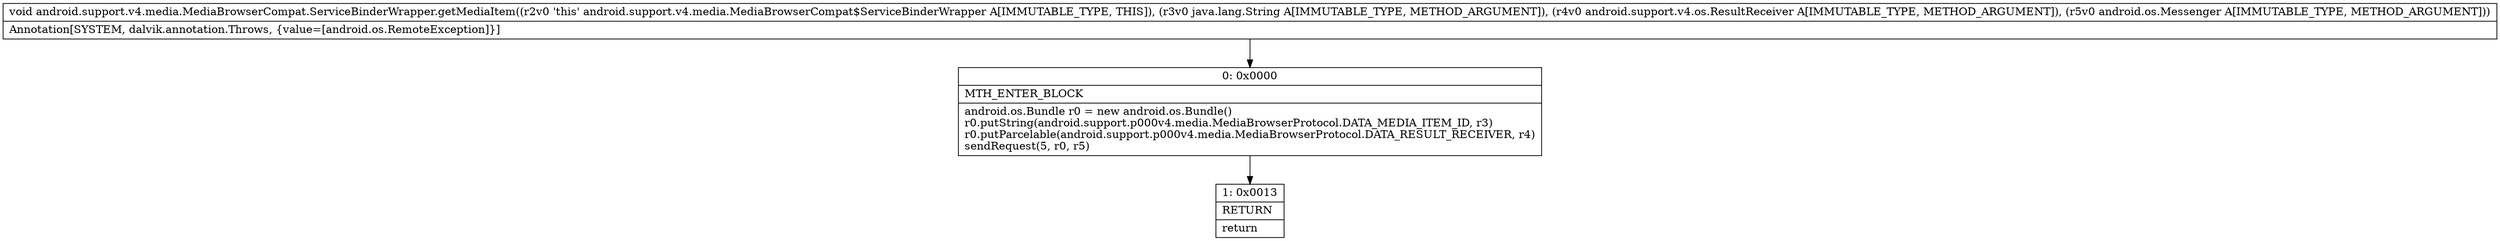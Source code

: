 digraph "CFG forandroid.support.v4.media.MediaBrowserCompat.ServiceBinderWrapper.getMediaItem(Ljava\/lang\/String;Landroid\/support\/v4\/os\/ResultReceiver;Landroid\/os\/Messenger;)V" {
Node_0 [shape=record,label="{0\:\ 0x0000|MTH_ENTER_BLOCK\l|android.os.Bundle r0 = new android.os.Bundle()\lr0.putString(android.support.p000v4.media.MediaBrowserProtocol.DATA_MEDIA_ITEM_ID, r3)\lr0.putParcelable(android.support.p000v4.media.MediaBrowserProtocol.DATA_RESULT_RECEIVER, r4)\lsendRequest(5, r0, r5)\l}"];
Node_1 [shape=record,label="{1\:\ 0x0013|RETURN\l|return\l}"];
MethodNode[shape=record,label="{void android.support.v4.media.MediaBrowserCompat.ServiceBinderWrapper.getMediaItem((r2v0 'this' android.support.v4.media.MediaBrowserCompat$ServiceBinderWrapper A[IMMUTABLE_TYPE, THIS]), (r3v0 java.lang.String A[IMMUTABLE_TYPE, METHOD_ARGUMENT]), (r4v0 android.support.v4.os.ResultReceiver A[IMMUTABLE_TYPE, METHOD_ARGUMENT]), (r5v0 android.os.Messenger A[IMMUTABLE_TYPE, METHOD_ARGUMENT]))  | Annotation[SYSTEM, dalvik.annotation.Throws, \{value=[android.os.RemoteException]\}]\l}"];
MethodNode -> Node_0;
Node_0 -> Node_1;
}

